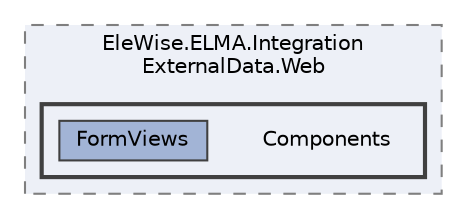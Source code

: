digraph "Web/Modules/EleWise.ELMA.IntegrationExternalData.Web/Components"
{
 // LATEX_PDF_SIZE
  bgcolor="transparent";
  edge [fontname=Helvetica,fontsize=10,labelfontname=Helvetica,labelfontsize=10];
  node [fontname=Helvetica,fontsize=10,shape=box,height=0.2,width=0.4];
  compound=true
  subgraph clusterdir_c993e038046cc06ec55cc2d89d074cde {
    graph [ bgcolor="#edf0f7", pencolor="grey50", label="EleWise.ELMA.Integration\lExternalData.Web", fontname=Helvetica,fontsize=10 style="filled,dashed", URL="dir_c993e038046cc06ec55cc2d89d074cde.html",tooltip=""]
  subgraph clusterdir_3144de9886b2ed012ede2ff3d007a385 {
    graph [ bgcolor="#edf0f7", pencolor="grey25", label="", fontname=Helvetica,fontsize=10 style="filled,bold", URL="dir_3144de9886b2ed012ede2ff3d007a385.html",tooltip=""]
    dir_3144de9886b2ed012ede2ff3d007a385 [shape=plaintext, label="Components"];
  dir_68b6d3d14b9f5f7aa8c0e712419cf14b [label="FormViews", fillcolor="#a2b4d6", color="grey25", style="filled", URL="dir_68b6d3d14b9f5f7aa8c0e712419cf14b.html",tooltip=""];
  }
  }
}
